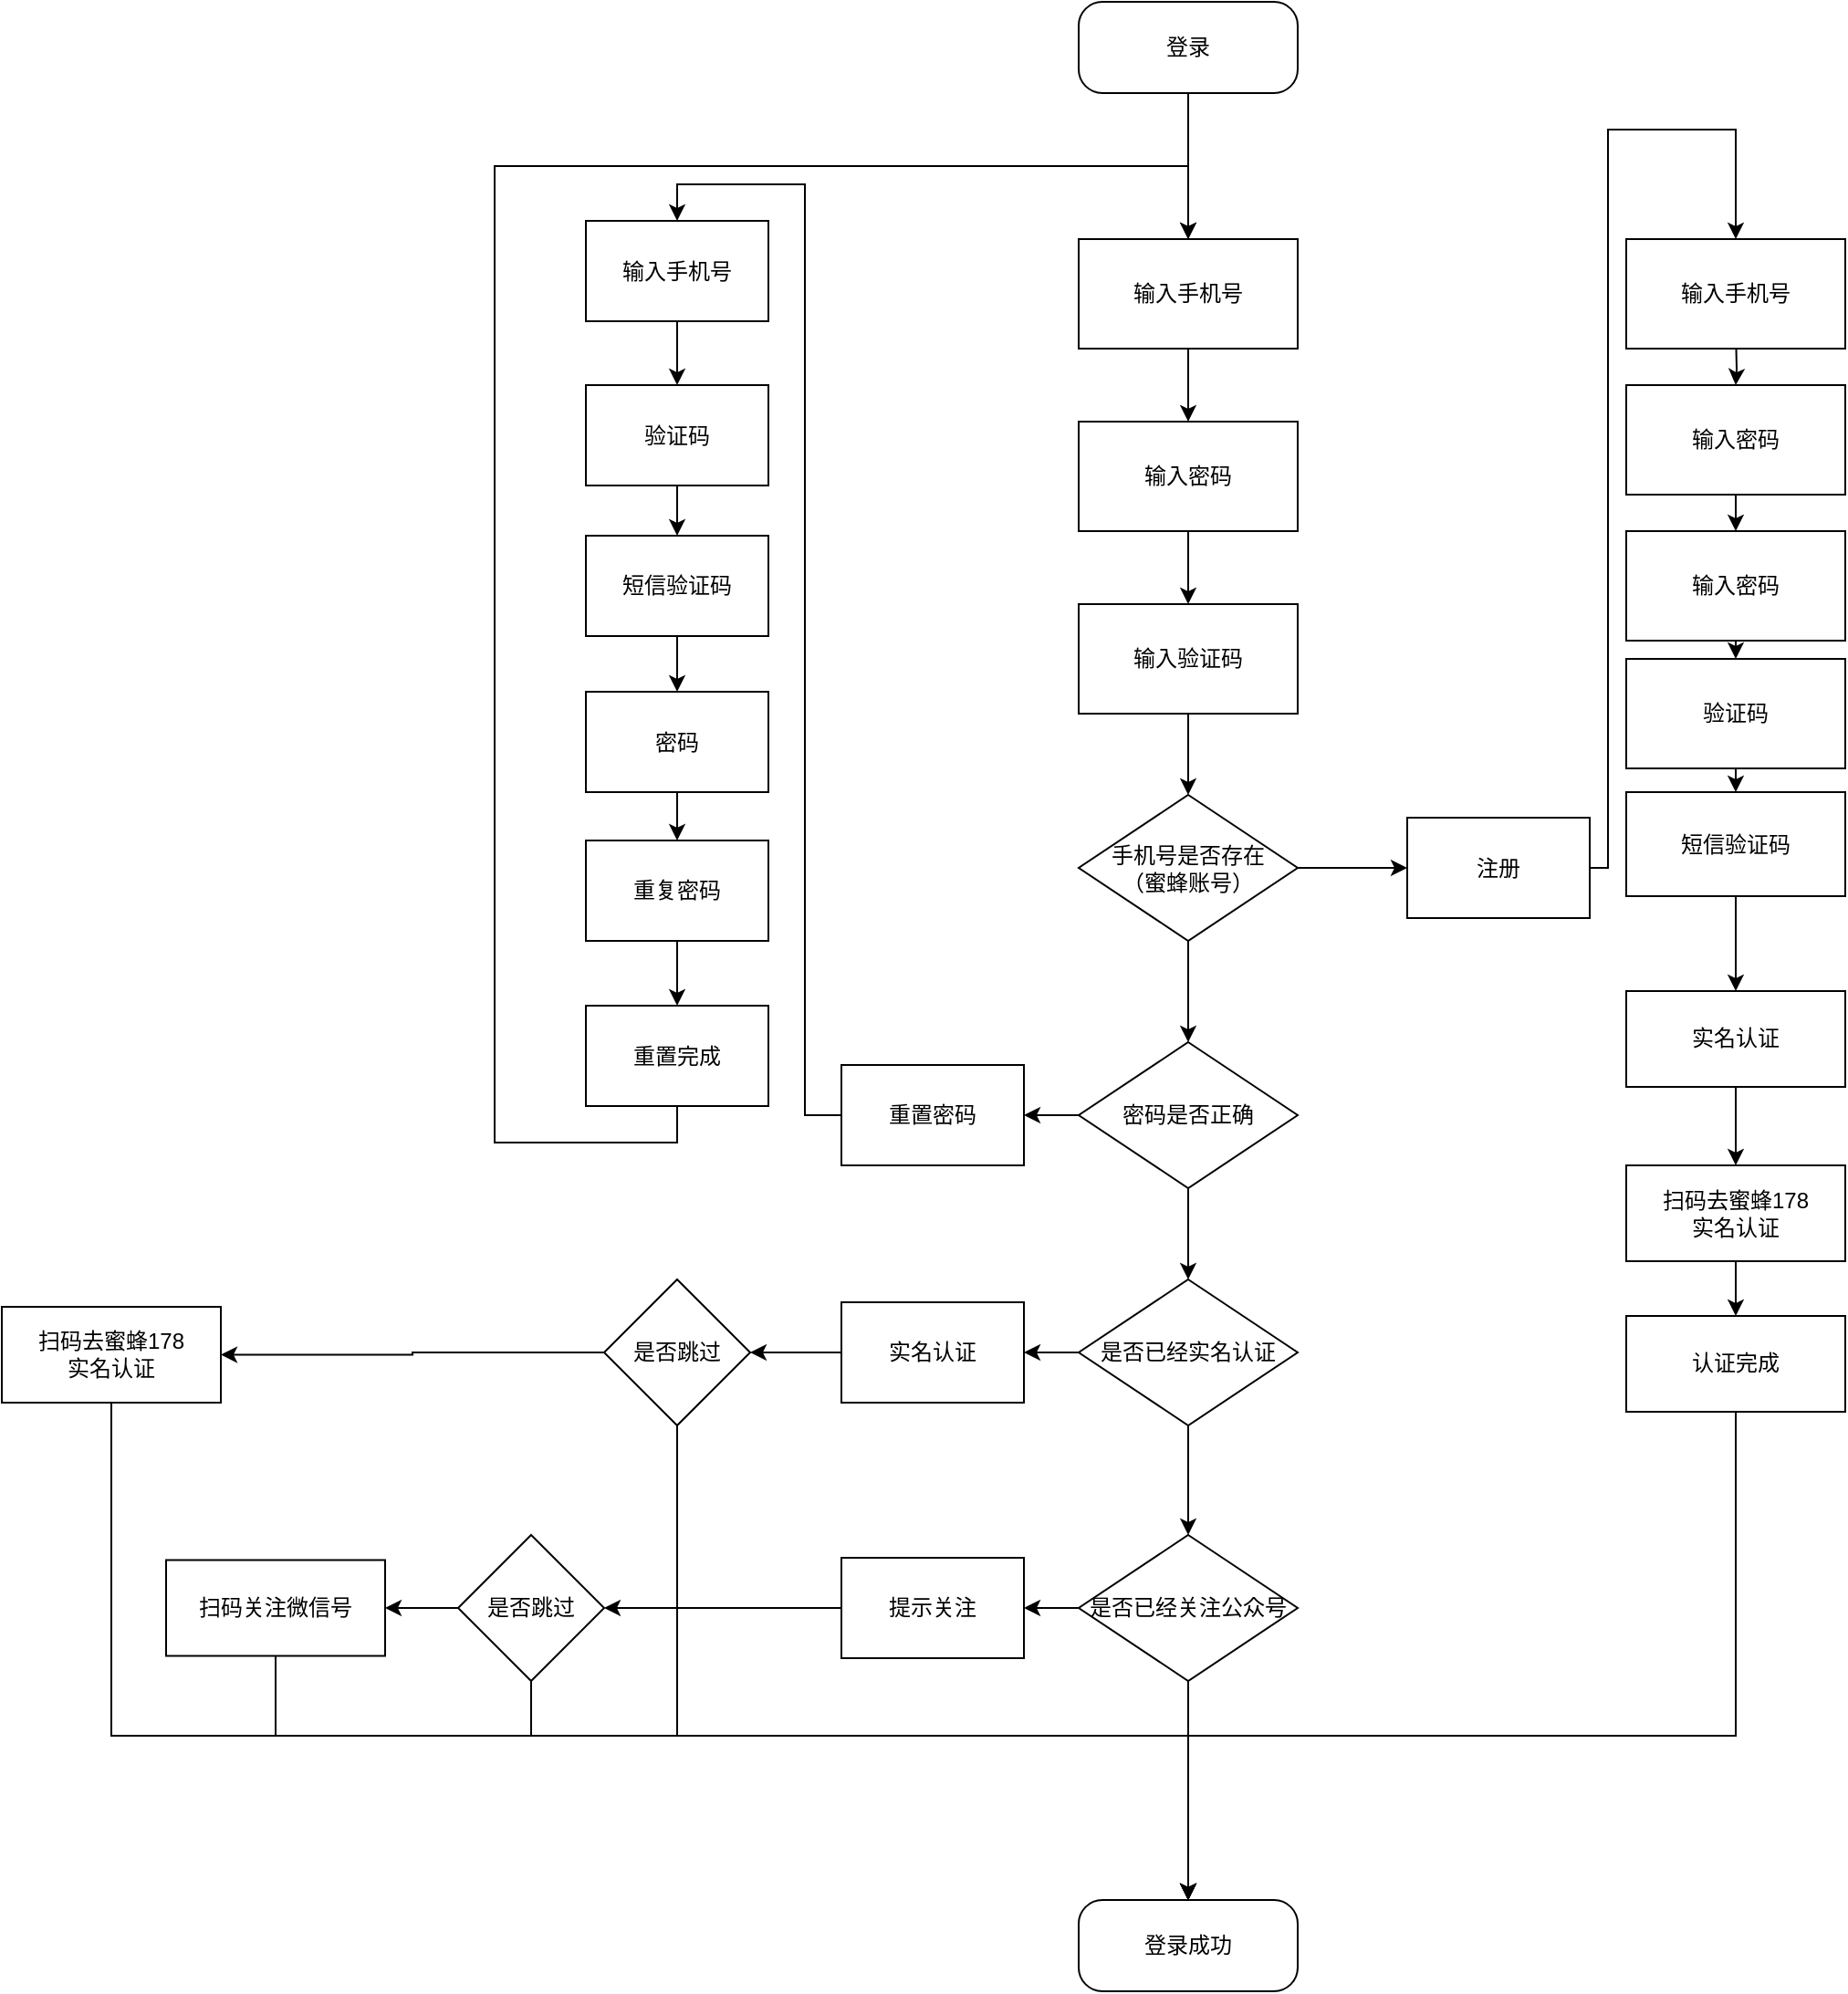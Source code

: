 <mxfile compressed="true" version="15.0.4" type="github" pages="2"><diagram id="Y2pPxsyW1xtjhXAOLAGH" name="登录详情"><mxGraphModel dx="1857" dy="1116" grid="1" gridSize="10" guides="1" tooltips="1" connect="1" arrows="1" fold="1" page="1" pageScale="1" pageWidth="827" pageHeight="1169" math="0" shadow="0"><root><mxCell id="bLd6aJSdFq8Wp1qzi-Bs-0"/><mxCell id="bLd6aJSdFq8Wp1qzi-Bs-1" parent="bLd6aJSdFq8Wp1qzi-Bs-0"/><mxCell id="laZZaqUgycSrWOe8pkqA-0" style="edgeStyle=orthogonalEdgeStyle;rounded=0;orthogonalLoop=1;jettySize=auto;html=1;exitX=0.5;exitY=1;exitDx=0;exitDy=0;entryX=0.5;entryY=0;entryDx=0;entryDy=0;" edge="1" parent="bLd6aJSdFq8Wp1qzi-Bs-1" source="bLd6aJSdFq8Wp1qzi-Bs-2" target="bLd6aJSdFq8Wp1qzi-Bs-3"><mxGeometry relative="1" as="geometry"/></mxCell><mxCell id="bLd6aJSdFq8Wp1qzi-Bs-2" value="登录" style="rounded=1;whiteSpace=wrap;html=1;arcSize=26;" vertex="1" parent="bLd6aJSdFq8Wp1qzi-Bs-1"><mxGeometry x="250" y="110" width="120" height="50" as="geometry"/></mxCell><mxCell id="laZZaqUgycSrWOe8pkqA-14" style="edgeStyle=orthogonalEdgeStyle;rounded=0;orthogonalLoop=1;jettySize=auto;html=1;exitX=0.5;exitY=1;exitDx=0;exitDy=0;entryX=0.5;entryY=0;entryDx=0;entryDy=0;" edge="1" parent="bLd6aJSdFq8Wp1qzi-Bs-1" source="bLd6aJSdFq8Wp1qzi-Bs-3" target="laZZaqUgycSrWOe8pkqA-1"><mxGeometry relative="1" as="geometry"/></mxCell><mxCell id="bLd6aJSdFq8Wp1qzi-Bs-3" value="输入手机号" style="rounded=0;whiteSpace=wrap;html=1;" vertex="1" parent="bLd6aJSdFq8Wp1qzi-Bs-1"><mxGeometry x="250" y="240" width="120" height="60" as="geometry"/></mxCell><mxCell id="laZZaqUgycSrWOe8pkqA-15" style="edgeStyle=orthogonalEdgeStyle;rounded=0;orthogonalLoop=1;jettySize=auto;html=1;exitX=0.5;exitY=1;exitDx=0;exitDy=0;entryX=0.5;entryY=0;entryDx=0;entryDy=0;" edge="1" parent="bLd6aJSdFq8Wp1qzi-Bs-1" source="laZZaqUgycSrWOe8pkqA-1" target="laZZaqUgycSrWOe8pkqA-2"><mxGeometry relative="1" as="geometry"/></mxCell><mxCell id="laZZaqUgycSrWOe8pkqA-1" value="输入密码" style="rounded=0;whiteSpace=wrap;html=1;" vertex="1" parent="bLd6aJSdFq8Wp1qzi-Bs-1"><mxGeometry x="250" y="340" width="120" height="60" as="geometry"/></mxCell><mxCell id="laZZaqUgycSrWOe8pkqA-16" style="edgeStyle=orthogonalEdgeStyle;rounded=0;orthogonalLoop=1;jettySize=auto;html=1;exitX=0.5;exitY=1;exitDx=0;exitDy=0;entryX=0.5;entryY=0;entryDx=0;entryDy=0;" edge="1" parent="bLd6aJSdFq8Wp1qzi-Bs-1" source="laZZaqUgycSrWOe8pkqA-2" target="laZZaqUgycSrWOe8pkqA-4"><mxGeometry relative="1" as="geometry"/></mxCell><mxCell id="laZZaqUgycSrWOe8pkqA-2" value="输入验证码" style="rounded=0;whiteSpace=wrap;html=1;" vertex="1" parent="bLd6aJSdFq8Wp1qzi-Bs-1"><mxGeometry x="250" y="440" width="120" height="60" as="geometry"/></mxCell><mxCell id="laZZaqUgycSrWOe8pkqA-6" style="edgeStyle=orthogonalEdgeStyle;rounded=0;orthogonalLoop=1;jettySize=auto;html=1;exitX=1;exitY=0.5;exitDx=0;exitDy=0;entryX=0;entryY=0.5;entryDx=0;entryDy=0;" edge="1" parent="bLd6aJSdFq8Wp1qzi-Bs-1" source="laZZaqUgycSrWOe8pkqA-4" target="laZZaqUgycSrWOe8pkqA-5"><mxGeometry relative="1" as="geometry"/></mxCell><mxCell id="laZZaqUgycSrWOe8pkqA-17" style="edgeStyle=orthogonalEdgeStyle;rounded=0;orthogonalLoop=1;jettySize=auto;html=1;exitX=0.5;exitY=1;exitDx=0;exitDy=0;entryX=0.5;entryY=0;entryDx=0;entryDy=0;" edge="1" parent="bLd6aJSdFq8Wp1qzi-Bs-1" source="laZZaqUgycSrWOe8pkqA-4" target="laZZaqUgycSrWOe8pkqA-8"><mxGeometry relative="1" as="geometry"/></mxCell><mxCell id="laZZaqUgycSrWOe8pkqA-4" value="手机号是否存在&lt;br&gt;（蜜蜂账号）" style="rhombus;whiteSpace=wrap;html=1;" vertex="1" parent="bLd6aJSdFq8Wp1qzi-Bs-1"><mxGeometry x="250" y="544.5" width="120" height="80" as="geometry"/></mxCell><mxCell id="laZZaqUgycSrWOe8pkqA-27" style="edgeStyle=orthogonalEdgeStyle;rounded=0;orthogonalLoop=1;jettySize=auto;html=1;exitX=1;exitY=0.5;exitDx=0;exitDy=0;entryX=0.5;entryY=0;entryDx=0;entryDy=0;" edge="1" parent="bLd6aJSdFq8Wp1qzi-Bs-1" target="laZZaqUgycSrWOe8pkqA-28"><mxGeometry relative="1" as="geometry"><mxPoint x="560" y="190" as="targetPoint"/><mxPoint x="520" y="584.5" as="sourcePoint"/><Array as="points"><mxPoint x="540" y="585"/><mxPoint x="540" y="180"/><mxPoint x="610" y="180"/></Array></mxGeometry></mxCell><mxCell id="laZZaqUgycSrWOe8pkqA-5" value="注册" style="rounded=0;whiteSpace=wrap;html=1;" vertex="1" parent="bLd6aJSdFq8Wp1qzi-Bs-1"><mxGeometry x="430" y="557" width="100" height="55" as="geometry"/></mxCell><mxCell id="laZZaqUgycSrWOe8pkqA-18" style="edgeStyle=orthogonalEdgeStyle;rounded=0;orthogonalLoop=1;jettySize=auto;html=1;exitX=0.5;exitY=1;exitDx=0;exitDy=0;" edge="1" parent="bLd6aJSdFq8Wp1qzi-Bs-1" source="laZZaqUgycSrWOe8pkqA-8" target="laZZaqUgycSrWOe8pkqA-10"><mxGeometry relative="1" as="geometry"/></mxCell><mxCell id="laZZaqUgycSrWOe8pkqA-19" style="edgeStyle=orthogonalEdgeStyle;rounded=0;orthogonalLoop=1;jettySize=auto;html=1;exitX=0;exitY=0.5;exitDx=0;exitDy=0;entryX=1;entryY=0.5;entryDx=0;entryDy=0;" edge="1" parent="bLd6aJSdFq8Wp1qzi-Bs-1" source="laZZaqUgycSrWOe8pkqA-8" target="laZZaqUgycSrWOe8pkqA-12"><mxGeometry relative="1" as="geometry"><Array as="points"><mxPoint x="220" y="720"/><mxPoint x="220" y="720"/></Array></mxGeometry></mxCell><mxCell id="laZZaqUgycSrWOe8pkqA-8" value="密码是否正确" style="rhombus;whiteSpace=wrap;html=1;" vertex="1" parent="bLd6aJSdFq8Wp1qzi-Bs-1"><mxGeometry x="250" y="680" width="120" height="80" as="geometry"/></mxCell><mxCell id="laZZaqUgycSrWOe8pkqA-20" style="edgeStyle=orthogonalEdgeStyle;rounded=0;orthogonalLoop=1;jettySize=auto;html=1;exitX=0;exitY=0.5;exitDx=0;exitDy=0;entryX=1;entryY=0.5;entryDx=0;entryDy=0;" edge="1" parent="bLd6aJSdFq8Wp1qzi-Bs-1" source="laZZaqUgycSrWOe8pkqA-10" target="laZZaqUgycSrWOe8pkqA-13"><mxGeometry relative="1" as="geometry"/></mxCell><mxCell id="laZZaqUgycSrWOe8pkqA-22" style="edgeStyle=orthogonalEdgeStyle;rounded=0;orthogonalLoop=1;jettySize=auto;html=1;exitX=0.5;exitY=1;exitDx=0;exitDy=0;entryX=0.5;entryY=0;entryDx=0;entryDy=0;" edge="1" parent="bLd6aJSdFq8Wp1qzi-Bs-1" source="laZZaqUgycSrWOe8pkqA-10" target="laZZaqUgycSrWOe8pkqA-21"><mxGeometry relative="1" as="geometry"/></mxCell><mxCell id="laZZaqUgycSrWOe8pkqA-10" value="是否已经实名认证" style="rhombus;whiteSpace=wrap;html=1;" vertex="1" parent="bLd6aJSdFq8Wp1qzi-Bs-1"><mxGeometry x="250" y="810" width="120" height="80" as="geometry"/></mxCell><mxCell id="laZZaqUgycSrWOe8pkqA-48" style="edgeStyle=orthogonalEdgeStyle;rounded=0;orthogonalLoop=1;jettySize=auto;html=1;exitX=0;exitY=0.5;exitDx=0;exitDy=0;entryX=0.5;entryY=0;entryDx=0;entryDy=0;" edge="1" parent="bLd6aJSdFq8Wp1qzi-Bs-1" source="laZZaqUgycSrWOe8pkqA-12" target="laZZaqUgycSrWOe8pkqA-45"><mxGeometry relative="1" as="geometry"/></mxCell><mxCell id="laZZaqUgycSrWOe8pkqA-12" value="重置密码" style="rounded=0;whiteSpace=wrap;html=1;" vertex="1" parent="bLd6aJSdFq8Wp1qzi-Bs-1"><mxGeometry x="120" y="692.5" width="100" height="55" as="geometry"/></mxCell><mxCell id="laZZaqUgycSrWOe8pkqA-62" style="edgeStyle=orthogonalEdgeStyle;rounded=0;orthogonalLoop=1;jettySize=auto;html=1;exitX=0;exitY=0.5;exitDx=0;exitDy=0;entryX=1;entryY=0.5;entryDx=0;entryDy=0;" edge="1" parent="bLd6aJSdFq8Wp1qzi-Bs-1" source="laZZaqUgycSrWOe8pkqA-13" target="laZZaqUgycSrWOe8pkqA-63"><mxGeometry relative="1" as="geometry"><mxPoint x="80" y="850" as="targetPoint"/></mxGeometry></mxCell><mxCell id="laZZaqUgycSrWOe8pkqA-13" value="实名认证" style="rounded=0;whiteSpace=wrap;html=1;" vertex="1" parent="bLd6aJSdFq8Wp1qzi-Bs-1"><mxGeometry x="120" y="822.5" width="100" height="55" as="geometry"/></mxCell><mxCell id="laZZaqUgycSrWOe8pkqA-25" style="edgeStyle=orthogonalEdgeStyle;rounded=0;orthogonalLoop=1;jettySize=auto;html=1;exitX=0.5;exitY=1;exitDx=0;exitDy=0;entryX=0.5;entryY=0;entryDx=0;entryDy=0;" edge="1" parent="bLd6aJSdFq8Wp1qzi-Bs-1" source="laZZaqUgycSrWOe8pkqA-21" target="laZZaqUgycSrWOe8pkqA-26"><mxGeometry relative="1" as="geometry"><mxPoint x="310" y="1090" as="targetPoint"/></mxGeometry></mxCell><mxCell id="laZZaqUgycSrWOe8pkqA-65" style="edgeStyle=orthogonalEdgeStyle;rounded=0;orthogonalLoop=1;jettySize=auto;html=1;exitX=0;exitY=0.5;exitDx=0;exitDy=0;entryX=1;entryY=0.5;entryDx=0;entryDy=0;" edge="1" parent="bLd6aJSdFq8Wp1qzi-Bs-1" source="laZZaqUgycSrWOe8pkqA-21" target="laZZaqUgycSrWOe8pkqA-24"><mxGeometry relative="1" as="geometry"/></mxCell><mxCell id="laZZaqUgycSrWOe8pkqA-21" value="是否已经关注公众号" style="rhombus;whiteSpace=wrap;html=1;" vertex="1" parent="bLd6aJSdFq8Wp1qzi-Bs-1"><mxGeometry x="250" y="950" width="120" height="80" as="geometry"/></mxCell><mxCell id="laZZaqUgycSrWOe8pkqA-66" style="edgeStyle=orthogonalEdgeStyle;rounded=0;orthogonalLoop=1;jettySize=auto;html=1;exitX=0;exitY=0.5;exitDx=0;exitDy=0;entryX=1;entryY=0.5;entryDx=0;entryDy=0;" edge="1" parent="bLd6aJSdFq8Wp1qzi-Bs-1" source="laZZaqUgycSrWOe8pkqA-24" target="laZZaqUgycSrWOe8pkqA-67"><mxGeometry relative="1" as="geometry"><mxPoint x="-20" y="990" as="targetPoint"/></mxGeometry></mxCell><mxCell id="laZZaqUgycSrWOe8pkqA-24" value="提示关注" style="rounded=0;whiteSpace=wrap;html=1;" vertex="1" parent="bLd6aJSdFq8Wp1qzi-Bs-1"><mxGeometry x="120" y="962.5" width="100" height="55" as="geometry"/></mxCell><mxCell id="laZZaqUgycSrWOe8pkqA-26" value="登录成功" style="rounded=1;whiteSpace=wrap;html=1;arcSize=26;" vertex="1" parent="bLd6aJSdFq8Wp1qzi-Bs-1"><mxGeometry x="250" y="1150" width="120" height="50" as="geometry"/></mxCell><mxCell id="laZZaqUgycSrWOe8pkqA-30" style="edgeStyle=orthogonalEdgeStyle;rounded=0;orthogonalLoop=1;jettySize=auto;html=1;exitX=0.5;exitY=1;exitDx=0;exitDy=0;" edge="1" parent="bLd6aJSdFq8Wp1qzi-Bs-1" target="laZZaqUgycSrWOe8pkqA-29"><mxGeometry relative="1" as="geometry"><mxPoint x="610" y="290" as="sourcePoint"/></mxGeometry></mxCell><mxCell id="laZZaqUgycSrWOe8pkqA-28" value="输入手机号" style="rounded=0;whiteSpace=wrap;html=1;" vertex="1" parent="bLd6aJSdFq8Wp1qzi-Bs-1"><mxGeometry x="550" y="240" width="120" height="60" as="geometry"/></mxCell><mxCell id="laZZaqUgycSrWOe8pkqA-31" style="edgeStyle=orthogonalEdgeStyle;rounded=0;orthogonalLoop=1;jettySize=auto;html=1;exitX=0.5;exitY=1;exitDx=0;exitDy=0;entryX=0.5;entryY=0;entryDx=0;entryDy=0;" edge="1" parent="bLd6aJSdFq8Wp1qzi-Bs-1" source="laZZaqUgycSrWOe8pkqA-29" target="laZZaqUgycSrWOe8pkqA-32"><mxGeometry relative="1" as="geometry"><mxPoint x="610" y="410" as="targetPoint"/></mxGeometry></mxCell><mxCell id="laZZaqUgycSrWOe8pkqA-29" value="输入密码" style="rounded=0;whiteSpace=wrap;html=1;" vertex="1" parent="bLd6aJSdFq8Wp1qzi-Bs-1"><mxGeometry x="550" y="320" width="120" height="60" as="geometry"/></mxCell><mxCell id="laZZaqUgycSrWOe8pkqA-35" style="edgeStyle=orthogonalEdgeStyle;rounded=0;orthogonalLoop=1;jettySize=auto;html=1;exitX=0.5;exitY=1;exitDx=0;exitDy=0;entryX=0.5;entryY=0;entryDx=0;entryDy=0;" edge="1" parent="bLd6aJSdFq8Wp1qzi-Bs-1" source="laZZaqUgycSrWOe8pkqA-32" target="laZZaqUgycSrWOe8pkqA-33"><mxGeometry relative="1" as="geometry"/></mxCell><mxCell id="laZZaqUgycSrWOe8pkqA-32" value="输入密码" style="rounded=0;whiteSpace=wrap;html=1;" vertex="1" parent="bLd6aJSdFq8Wp1qzi-Bs-1"><mxGeometry x="550" y="400" width="120" height="60" as="geometry"/></mxCell><mxCell id="laZZaqUgycSrWOe8pkqA-36" style="edgeStyle=orthogonalEdgeStyle;rounded=0;orthogonalLoop=1;jettySize=auto;html=1;exitX=0.5;exitY=1;exitDx=0;exitDy=0;entryX=0.5;entryY=0;entryDx=0;entryDy=0;" edge="1" parent="bLd6aJSdFq8Wp1qzi-Bs-1" source="laZZaqUgycSrWOe8pkqA-33" target="laZZaqUgycSrWOe8pkqA-34"><mxGeometry relative="1" as="geometry"/></mxCell><mxCell id="laZZaqUgycSrWOe8pkqA-33" value="验证码" style="rounded=0;whiteSpace=wrap;html=1;" vertex="1" parent="bLd6aJSdFq8Wp1qzi-Bs-1"><mxGeometry x="550" y="470" width="120" height="60" as="geometry"/></mxCell><mxCell id="laZZaqUgycSrWOe8pkqA-37" style="edgeStyle=orthogonalEdgeStyle;rounded=0;orthogonalLoop=1;jettySize=auto;html=1;exitX=0.5;exitY=1;exitDx=0;exitDy=0;entryX=0.5;entryY=0;entryDx=0;entryDy=0;" edge="1" parent="bLd6aJSdFq8Wp1qzi-Bs-1" source="laZZaqUgycSrWOe8pkqA-34" target="laZZaqUgycSrWOe8pkqA-38"><mxGeometry relative="1" as="geometry"><mxPoint x="610" y="650" as="targetPoint"/></mxGeometry></mxCell><mxCell id="laZZaqUgycSrWOe8pkqA-34" value="短信验证码" style="rounded=0;whiteSpace=wrap;html=1;" vertex="1" parent="bLd6aJSdFq8Wp1qzi-Bs-1"><mxGeometry x="550" y="543" width="120" height="57" as="geometry"/></mxCell><mxCell id="laZZaqUgycSrWOe8pkqA-41" style="edgeStyle=orthogonalEdgeStyle;rounded=0;orthogonalLoop=1;jettySize=auto;html=1;exitX=0.5;exitY=1;exitDx=0;exitDy=0;" edge="1" parent="bLd6aJSdFq8Wp1qzi-Bs-1" source="laZZaqUgycSrWOe8pkqA-38" target="laZZaqUgycSrWOe8pkqA-40"><mxGeometry relative="1" as="geometry"/></mxCell><mxCell id="laZZaqUgycSrWOe8pkqA-38" value="实名认证" style="rounded=0;whiteSpace=wrap;html=1;" vertex="1" parent="bLd6aJSdFq8Wp1qzi-Bs-1"><mxGeometry x="550" y="652" width="120" height="52.5" as="geometry"/></mxCell><mxCell id="laZZaqUgycSrWOe8pkqA-42" style="edgeStyle=orthogonalEdgeStyle;rounded=0;orthogonalLoop=1;jettySize=auto;html=1;exitX=0.5;exitY=1;exitDx=0;exitDy=0;entryX=0.5;entryY=0;entryDx=0;entryDy=0;" edge="1" parent="bLd6aJSdFq8Wp1qzi-Bs-1" source="laZZaqUgycSrWOe8pkqA-40" target="laZZaqUgycSrWOe8pkqA-43"><mxGeometry relative="1" as="geometry"><mxPoint x="610" y="850" as="targetPoint"/></mxGeometry></mxCell><mxCell id="laZZaqUgycSrWOe8pkqA-40" value="扫码去蜜蜂178&lt;br&gt;实名认证" style="rounded=0;whiteSpace=wrap;html=1;" vertex="1" parent="bLd6aJSdFq8Wp1qzi-Bs-1"><mxGeometry x="550" y="747.5" width="120" height="52.5" as="geometry"/></mxCell><mxCell id="laZZaqUgycSrWOe8pkqA-44" style="edgeStyle=orthogonalEdgeStyle;rounded=0;orthogonalLoop=1;jettySize=auto;html=1;exitX=0.5;exitY=1;exitDx=0;exitDy=0;entryX=0.5;entryY=0;entryDx=0;entryDy=0;" edge="1" parent="bLd6aJSdFq8Wp1qzi-Bs-1" source="laZZaqUgycSrWOe8pkqA-43" target="laZZaqUgycSrWOe8pkqA-26"><mxGeometry relative="1" as="geometry"><Array as="points"><mxPoint x="610" y="1060"/><mxPoint x="310" y="1060"/></Array></mxGeometry></mxCell><mxCell id="laZZaqUgycSrWOe8pkqA-43" value="认证完成" style="rounded=0;whiteSpace=wrap;html=1;" vertex="1" parent="bLd6aJSdFq8Wp1qzi-Bs-1"><mxGeometry x="550" y="830" width="120" height="52.5" as="geometry"/></mxCell><mxCell id="laZZaqUgycSrWOe8pkqA-49" style="edgeStyle=orthogonalEdgeStyle;rounded=0;orthogonalLoop=1;jettySize=auto;html=1;exitX=0.5;exitY=1;exitDx=0;exitDy=0;entryX=0.5;entryY=0;entryDx=0;entryDy=0;" edge="1" parent="bLd6aJSdFq8Wp1qzi-Bs-1" source="laZZaqUgycSrWOe8pkqA-45" target="laZZaqUgycSrWOe8pkqA-46"><mxGeometry relative="1" as="geometry"/></mxCell><mxCell id="laZZaqUgycSrWOe8pkqA-45" value="输入手机号" style="rounded=0;whiteSpace=wrap;html=1;" vertex="1" parent="bLd6aJSdFq8Wp1qzi-Bs-1"><mxGeometry x="-20" y="230" width="100" height="55" as="geometry"/></mxCell><mxCell id="laZZaqUgycSrWOe8pkqA-50" style="edgeStyle=orthogonalEdgeStyle;rounded=0;orthogonalLoop=1;jettySize=auto;html=1;exitX=0.5;exitY=1;exitDx=0;exitDy=0;entryX=0.5;entryY=0;entryDx=0;entryDy=0;" edge="1" parent="bLd6aJSdFq8Wp1qzi-Bs-1" source="laZZaqUgycSrWOe8pkqA-46" target="laZZaqUgycSrWOe8pkqA-47"><mxGeometry relative="1" as="geometry"/></mxCell><mxCell id="laZZaqUgycSrWOe8pkqA-46" value="验证码" style="rounded=0;whiteSpace=wrap;html=1;" vertex="1" parent="bLd6aJSdFq8Wp1qzi-Bs-1"><mxGeometry x="-20" y="320" width="100" height="55" as="geometry"/></mxCell><mxCell id="laZZaqUgycSrWOe8pkqA-53" style="edgeStyle=orthogonalEdgeStyle;rounded=0;orthogonalLoop=1;jettySize=auto;html=1;exitX=0.5;exitY=1;exitDx=0;exitDy=0;entryX=0.5;entryY=0;entryDx=0;entryDy=0;" edge="1" parent="bLd6aJSdFq8Wp1qzi-Bs-1" source="laZZaqUgycSrWOe8pkqA-47" target="laZZaqUgycSrWOe8pkqA-52"><mxGeometry relative="1" as="geometry"/></mxCell><mxCell id="laZZaqUgycSrWOe8pkqA-47" value="短信验证码" style="rounded=0;whiteSpace=wrap;html=1;" vertex="1" parent="bLd6aJSdFq8Wp1qzi-Bs-1"><mxGeometry x="-20" y="402.5" width="100" height="55" as="geometry"/></mxCell><mxCell id="laZZaqUgycSrWOe8pkqA-55" style="edgeStyle=orthogonalEdgeStyle;rounded=0;orthogonalLoop=1;jettySize=auto;html=1;exitX=0.5;exitY=1;exitDx=0;exitDy=0;entryX=0.5;entryY=0;entryDx=0;entryDy=0;" edge="1" parent="bLd6aJSdFq8Wp1qzi-Bs-1" source="laZZaqUgycSrWOe8pkqA-52" target="laZZaqUgycSrWOe8pkqA-54"><mxGeometry relative="1" as="geometry"/></mxCell><mxCell id="laZZaqUgycSrWOe8pkqA-52" value="密码" style="rounded=0;whiteSpace=wrap;html=1;" vertex="1" parent="bLd6aJSdFq8Wp1qzi-Bs-1"><mxGeometry x="-20" y="488" width="100" height="55" as="geometry"/></mxCell><mxCell id="laZZaqUgycSrWOe8pkqA-59" style="edgeStyle=orthogonalEdgeStyle;rounded=0;orthogonalLoop=1;jettySize=auto;html=1;exitX=0.5;exitY=1;exitDx=0;exitDy=0;entryX=0.5;entryY=0;entryDx=0;entryDy=0;" edge="1" parent="bLd6aJSdFq8Wp1qzi-Bs-1" source="laZZaqUgycSrWOe8pkqA-54" target="laZZaqUgycSrWOe8pkqA-57"><mxGeometry relative="1" as="geometry"/></mxCell><mxCell id="laZZaqUgycSrWOe8pkqA-54" value="重复密码" style="rounded=0;whiteSpace=wrap;html=1;" vertex="1" parent="bLd6aJSdFq8Wp1qzi-Bs-1"><mxGeometry x="-20" y="569.5" width="100" height="55" as="geometry"/></mxCell><mxCell id="laZZaqUgycSrWOe8pkqA-60" style="edgeStyle=orthogonalEdgeStyle;rounded=0;orthogonalLoop=1;jettySize=auto;html=1;exitX=0.5;exitY=1;exitDx=0;exitDy=0;entryX=0.5;entryY=0;entryDx=0;entryDy=0;" edge="1" parent="bLd6aJSdFq8Wp1qzi-Bs-1" source="laZZaqUgycSrWOe8pkqA-57" target="bLd6aJSdFq8Wp1qzi-Bs-3"><mxGeometry relative="1" as="geometry"><Array as="points"><mxPoint x="30" y="735"/><mxPoint x="-70" y="735"/><mxPoint x="-70" y="200"/><mxPoint x="310" y="200"/></Array></mxGeometry></mxCell><mxCell id="laZZaqUgycSrWOe8pkqA-57" value="重置完成" style="rounded=0;whiteSpace=wrap;html=1;" vertex="1" parent="bLd6aJSdFq8Wp1qzi-Bs-1"><mxGeometry x="-20" y="660" width="100" height="55" as="geometry"/></mxCell><mxCell id="laZZaqUgycSrWOe8pkqA-64" style="edgeStyle=orthogonalEdgeStyle;rounded=0;orthogonalLoop=1;jettySize=auto;html=1;exitX=0.5;exitY=1;exitDx=0;exitDy=0;" edge="1" parent="bLd6aJSdFq8Wp1qzi-Bs-1" source="laZZaqUgycSrWOe8pkqA-63"><mxGeometry relative="1" as="geometry"><mxPoint x="310" y="1150" as="targetPoint"/><Array as="points"><mxPoint x="30" y="1060"/><mxPoint x="310" y="1060"/></Array></mxGeometry></mxCell><mxCell id="laZZaqUgycSrWOe8pkqA-70" style="edgeStyle=orthogonalEdgeStyle;rounded=0;orthogonalLoop=1;jettySize=auto;html=1;exitX=0;exitY=0.5;exitDx=0;exitDy=0;entryX=1;entryY=0.5;entryDx=0;entryDy=0;" edge="1" parent="bLd6aJSdFq8Wp1qzi-Bs-1" source="laZZaqUgycSrWOe8pkqA-63" target="laZZaqUgycSrWOe8pkqA-69"><mxGeometry relative="1" as="geometry"/></mxCell><mxCell id="laZZaqUgycSrWOe8pkqA-63" value="是否跳过" style="rhombus;whiteSpace=wrap;html=1;" vertex="1" parent="bLd6aJSdFq8Wp1qzi-Bs-1"><mxGeometry x="-10" y="810" width="80" height="80" as="geometry"/></mxCell><mxCell id="laZZaqUgycSrWOe8pkqA-68" style="edgeStyle=orthogonalEdgeStyle;rounded=0;orthogonalLoop=1;jettySize=auto;html=1;exitX=0.5;exitY=1;exitDx=0;exitDy=0;" edge="1" parent="bLd6aJSdFq8Wp1qzi-Bs-1" source="laZZaqUgycSrWOe8pkqA-67"><mxGeometry relative="1" as="geometry"><mxPoint x="310" y="1150" as="targetPoint"/><Array as="points"><mxPoint x="-50" y="1060"/><mxPoint x="310" y="1060"/></Array></mxGeometry></mxCell><mxCell id="laZZaqUgycSrWOe8pkqA-74" style="edgeStyle=orthogonalEdgeStyle;rounded=0;orthogonalLoop=1;jettySize=auto;html=1;exitX=0;exitY=0.5;exitDx=0;exitDy=0;entryX=1;entryY=0.5;entryDx=0;entryDy=0;" edge="1" parent="bLd6aJSdFq8Wp1qzi-Bs-1" source="laZZaqUgycSrWOe8pkqA-67" target="laZZaqUgycSrWOe8pkqA-73"><mxGeometry relative="1" as="geometry"/></mxCell><mxCell id="laZZaqUgycSrWOe8pkqA-67" value="是否跳过" style="rhombus;whiteSpace=wrap;html=1;" vertex="1" parent="bLd6aJSdFq8Wp1qzi-Bs-1"><mxGeometry x="-90" y="950" width="80" height="80" as="geometry"/></mxCell><mxCell id="laZZaqUgycSrWOe8pkqA-76" style="edgeStyle=orthogonalEdgeStyle;rounded=0;orthogonalLoop=1;jettySize=auto;html=1;exitX=0.5;exitY=1;exitDx=0;exitDy=0;entryX=0.5;entryY=0;entryDx=0;entryDy=0;" edge="1" parent="bLd6aJSdFq8Wp1qzi-Bs-1" source="laZZaqUgycSrWOe8pkqA-69" target="laZZaqUgycSrWOe8pkqA-26"><mxGeometry relative="1" as="geometry"><Array as="points"><mxPoint x="-280" y="1060"/><mxPoint x="310" y="1060"/></Array></mxGeometry></mxCell><mxCell id="laZZaqUgycSrWOe8pkqA-69" value="扫码去蜜蜂178&lt;br&gt;实名认证" style="rounded=0;whiteSpace=wrap;html=1;" vertex="1" parent="bLd6aJSdFq8Wp1qzi-Bs-1"><mxGeometry x="-340" y="825" width="120" height="52.5" as="geometry"/></mxCell><mxCell id="laZZaqUgycSrWOe8pkqA-75" style="edgeStyle=orthogonalEdgeStyle;rounded=0;orthogonalLoop=1;jettySize=auto;html=1;exitX=0.5;exitY=1;exitDx=0;exitDy=0;" edge="1" parent="bLd6aJSdFq8Wp1qzi-Bs-1" source="laZZaqUgycSrWOe8pkqA-73"><mxGeometry relative="1" as="geometry"><mxPoint x="310" y="1150" as="targetPoint"/><Array as="points"><mxPoint x="-190" y="1060"/><mxPoint x="310" y="1060"/></Array></mxGeometry></mxCell><mxCell id="laZZaqUgycSrWOe8pkqA-73" value="扫码关注微信号" style="rounded=0;whiteSpace=wrap;html=1;" vertex="1" parent="bLd6aJSdFq8Wp1qzi-Bs-1"><mxGeometry x="-250" y="963.75" width="120" height="52.5" as="geometry"/></mxCell></root></mxGraphModel></diagram><diagram id="XXQEvoZhqz6Pel--Pa6_" name="任务模式详情"><mxGraphModel dx="4947" dy="5633" grid="1" gridSize="10" guides="1" tooltips="1" connect="1" arrows="1" fold="1" page="1" pageScale="1" pageWidth="827" pageHeight="1169" math="0" shadow="0"><root><mxCell id="0"/><mxCell id="1" parent="0"/><mxCell id="PduAbV51mEMA9HHGJXJY-1" style="edgeStyle=orthogonalEdgeStyle;rounded=0;orthogonalLoop=1;jettySize=auto;html=1;exitX=0.5;exitY=1;exitDx=0;exitDy=0;entryX=0.5;entryY=0;entryDx=0;entryDy=0;" parent="1" source="FnUp6OZb-WG53c0-1HDG-1" target="PduAbV51mEMA9HHGJXJY-2" edge="1"><mxGeometry relative="1" as="geometry"><mxPoint x="240" y="220" as="targetPoint"/></mxGeometry></mxCell><mxCell id="FnUp6OZb-WG53c0-1HDG-1" value="登录完成" style="rounded=1;whiteSpace=wrap;html=1;arcSize=26;" parent="1" vertex="1"><mxGeometry x="180" y="70" width="120" height="50" as="geometry"/></mxCell><mxCell id="PduAbV51mEMA9HHGJXJY-4" value="" style="edgeStyle=orthogonalEdgeStyle;rounded=0;orthogonalLoop=1;jettySize=auto;html=1;" parent="1" source="PduAbV51mEMA9HHGJXJY-2" target="PduAbV51mEMA9HHGJXJY-3" edge="1"><mxGeometry relative="1" as="geometry"/></mxCell><mxCell id="PduAbV51mEMA9HHGJXJY-2" value="开始创建任务&lt;br&gt;选择分类" style="rounded=0;whiteSpace=wrap;html=1;" parent="1" vertex="1"><mxGeometry x="180" y="170" width="120" height="60" as="geometry"/></mxCell><mxCell id="PduAbV51mEMA9HHGJXJY-6" value="" style="edgeStyle=orthogonalEdgeStyle;rounded=0;orthogonalLoop=1;jettySize=auto;html=1;" parent="1" source="PduAbV51mEMA9HHGJXJY-3" target="PduAbV51mEMA9HHGJXJY-5" edge="1"><mxGeometry relative="1" as="geometry"/></mxCell><mxCell id="PduAbV51mEMA9HHGJXJY-23" value="" style="edgeStyle=orthogonalEdgeStyle;rounded=0;orthogonalLoop=1;jettySize=auto;html=1;" parent="1" source="PduAbV51mEMA9HHGJXJY-3" target="PduAbV51mEMA9HHGJXJY-22" edge="1"><mxGeometry relative="1" as="geometry"/></mxCell><mxCell id="PduAbV51mEMA9HHGJXJY-3" value="代充模式&lt;br&gt;（需要我们根据悬赏模式修改）" style="rhombus;whiteSpace=wrap;html=1;rounded=0;" parent="1" vertex="1"><mxGeometry x="200" y="260" width="80" height="80" as="geometry"/></mxCell><mxCell id="PduAbV51mEMA9HHGJXJY-8" value="" style="edgeStyle=orthogonalEdgeStyle;rounded=0;orthogonalLoop=1;jettySize=auto;html=1;" parent="1" source="PduAbV51mEMA9HHGJXJY-5" target="PduAbV51mEMA9HHGJXJY-7" edge="1"><mxGeometry relative="1" as="geometry"/></mxCell><mxCell id="PduAbV51mEMA9HHGJXJY-5" value="做单人数" style="whiteSpace=wrap;html=1;rounded=0;" parent="1" vertex="1"><mxGeometry x="180" y="430" width="120" height="60" as="geometry"/></mxCell><mxCell id="PduAbV51mEMA9HHGJXJY-17" value="" style="edgeStyle=orthogonalEdgeStyle;rounded=0;orthogonalLoop=1;jettySize=auto;html=1;" parent="1" source="PduAbV51mEMA9HHGJXJY-7" target="PduAbV51mEMA9HHGJXJY-16" edge="1"><mxGeometry relative="1" as="geometry"/></mxCell><mxCell id="PduAbV51mEMA9HHGJXJY-7" value="&lt;span style=&quot;color: rgb(50 , 50 , 50) ; font-size: 13px ; background-color: rgba(255 , 255 , 255 , 0.01)&quot;&gt;设置单人&lt;/span&gt;&lt;div style=&quot;resize: none ; outline: none ; font-size: 13px ; color: rgb(50 , 50 , 50)&quot;&gt;悬赏金额&lt;/div&gt;&lt;div style=&quot;resize: none ; outline: none ; font-size: 13px ; color: rgb(50 , 50 , 50)&quot;&gt;（蜂蜜或其它）&lt;/div&gt;" style="rounded=0;whiteSpace=wrap;html=1;" parent="1" vertex="1"><mxGeometry x="180" y="520" width="120" height="60" as="geometry"/></mxCell><mxCell id="PduAbV51mEMA9HHGJXJY-25" value="" style="edgeStyle=orthogonalEdgeStyle;rounded=0;orthogonalLoop=1;jettySize=auto;html=1;" parent="1" source="PduAbV51mEMA9HHGJXJY-22" target="PduAbV51mEMA9HHGJXJY-24" edge="1"><mxGeometry relative="1" as="geometry"/></mxCell><mxCell id="PduAbV51mEMA9HHGJXJY-33" value="" style="edgeStyle=orthogonalEdgeStyle;rounded=0;orthogonalLoop=1;jettySize=auto;html=1;" parent="1" source="PduAbV51mEMA9HHGJXJY-22" target="PduAbV51mEMA9HHGJXJY-32" edge="1"><mxGeometry relative="1" as="geometry"/></mxCell><mxCell id="PduAbV51mEMA9HHGJXJY-22" value="&lt;span style=&quot;color: rgb(50 , 50 , 50) ; font-size: 13px ; background-color: rgba(255 , 255 , 255 , 0.01)&quot;&gt;悬赏模式&amp;nbsp;&lt;/span&gt;" style="rhombus;whiteSpace=wrap;html=1;rounded=0;" parent="1" vertex="1"><mxGeometry x="40" y="260" width="80" height="80" as="geometry"/></mxCell><mxCell id="PduAbV51mEMA9HHGJXJY-27" value="" style="edgeStyle=orthogonalEdgeStyle;rounded=0;orthogonalLoop=1;jettySize=auto;html=1;" parent="1" source="PduAbV51mEMA9HHGJXJY-24" target="PduAbV51mEMA9HHGJXJY-26" edge="1"><mxGeometry relative="1" as="geometry"/></mxCell><mxCell id="PduAbV51mEMA9HHGJXJY-31" value="" style="edgeStyle=orthogonalEdgeStyle;rounded=0;orthogonalLoop=1;jettySize=auto;html=1;" parent="1" source="PduAbV51mEMA9HHGJXJY-24" target="PduAbV51mEMA9HHGJXJY-30" edge="1"><mxGeometry relative="1" as="geometry"/></mxCell><mxCell id="PduAbV51mEMA9HHGJXJY-24" value="&lt;span style=&quot;color: rgb(50 , 50 , 50) ; font-size: 13px ; background-color: rgba(255 , 255 , 255 , 0.01)&quot;&gt;投标模式&lt;/span&gt;" style="rhombus;whiteSpace=wrap;html=1;rounded=0;" parent="1" vertex="1"><mxGeometry x="-120" y="260" width="80" height="80" as="geometry"/></mxCell><mxCell id="gDVjR93ZLx5YP27A38-V-8" value="" style="edgeStyle=orthogonalEdgeStyle;rounded=0;orthogonalLoop=1;jettySize=auto;html=1;entryX=0.5;entryY=0;entryDx=0;entryDy=0;" edge="1" parent="1" source="PduAbV51mEMA9HHGJXJY-30" target="gDVjR93ZLx5YP27A38-V-2"><mxGeometry relative="1" as="geometry"/></mxCell><mxCell id="PduAbV51mEMA9HHGJXJY-30" value="选择做单人" style="whiteSpace=wrap;html=1;rounded=0;" parent="1" vertex="1"><mxGeometry x="-140" y="430" width="120" height="60" as="geometry"/></mxCell><mxCell id="PduAbV51mEMA9HHGJXJY-35" value="" style="edgeStyle=orthogonalEdgeStyle;rounded=0;orthogonalLoop=1;jettySize=auto;html=1;" parent="1" source="PduAbV51mEMA9HHGJXJY-32" target="PduAbV51mEMA9HHGJXJY-34" edge="1"><mxGeometry relative="1" as="geometry"/></mxCell><mxCell id="PduAbV51mEMA9HHGJXJY-32" value="&lt;span style=&quot;color: rgb(50 , 50 , 50) ; font-size: 13px ; background-color: rgba(255 , 255 , 255 , 0.01)&quot;&gt;选择做单人数&lt;/span&gt;" style="whiteSpace=wrap;html=1;rounded=0;" parent="1" vertex="1"><mxGeometry x="20" y="430" width="120" height="60" as="geometry"/></mxCell><mxCell id="PduAbV51mEMA9HHGJXJY-69" value="" style="edgeStyle=orthogonalEdgeStyle;rounded=0;orthogonalLoop=1;jettySize=auto;html=1;entryX=0.5;entryY=0;entryDx=0;entryDy=0;" parent="1" source="PduAbV51mEMA9HHGJXJY-66" target="PduAbV51mEMA9HHGJXJY-68" edge="1"><mxGeometry relative="1" as="geometry"><Array as="points"><mxPoint x="1085" y="970"/><mxPoint x="80" y="970"/></Array></mxGeometry></mxCell><mxCell id="PduAbV51mEMA9HHGJXJY-72" value="任务发布方" style="swimlane;" parent="1" vertex="1"><mxGeometry x="-369" y="-30" width="810" height="3540" as="geometry"/></mxCell><mxCell id="PduAbV51mEMA9HHGJXJY-26" value="&lt;span style=&quot;color: rgb(50 , 50 , 50) ; font-size: 13px ; background-color: rgba(255 , 255 , 255 , 0.01)&quot;&gt;指定模式&lt;/span&gt;" style="rhombus;whiteSpace=wrap;html=1;rounded=0;" parent="PduAbV51mEMA9HHGJXJY-72" vertex="1"><mxGeometry x="90" y="290" width="80" height="80" as="geometry"/></mxCell><mxCell id="PduAbV51mEMA9HHGJXJY-149" style="edgeStyle=orthogonalEdgeStyle;rounded=0;orthogonalLoop=1;jettySize=auto;html=1;exitX=0.5;exitY=1;exitDx=0;exitDy=0;entryX=0;entryY=0.5;entryDx=0;entryDy=0;" parent="PduAbV51mEMA9HHGJXJY-72" source="PduAbV51mEMA9HHGJXJY-28" target="PduAbV51mEMA9HHGJXJY-42" edge="1"><mxGeometry relative="1" as="geometry"/></mxCell><mxCell id="PduAbV51mEMA9HHGJXJY-28" value="&lt;span style=&quot;color: rgb(50 , 50 , 50) ; font-size: 13px ; background-color: rgba(255 , 255 , 255 , 0.01)&quot;&gt;选择要指定的人&lt;/span&gt;" style="whiteSpace=wrap;html=1;rounded=0;" parent="PduAbV51mEMA9HHGJXJY-72" vertex="1"><mxGeometry x="70" y="460" width="120" height="60" as="geometry"/></mxCell><mxCell id="PduAbV51mEMA9HHGJXJY-29" value="" style="edgeStyle=orthogonalEdgeStyle;rounded=0;orthogonalLoop=1;jettySize=auto;html=1;" parent="PduAbV51mEMA9HHGJXJY-72" source="PduAbV51mEMA9HHGJXJY-26" target="PduAbV51mEMA9HHGJXJY-28" edge="1"><mxGeometry relative="1" as="geometry"/></mxCell><mxCell id="PduAbV51mEMA9HHGJXJY-37" value="" style="edgeStyle=orthogonalEdgeStyle;rounded=0;orthogonalLoop=1;jettySize=auto;html=1;" parent="PduAbV51mEMA9HHGJXJY-72" source="PduAbV51mEMA9HHGJXJY-34" target="PduAbV51mEMA9HHGJXJY-36" edge="1"><mxGeometry relative="1" as="geometry"/></mxCell><mxCell id="PduAbV51mEMA9HHGJXJY-34" value="&lt;span style=&quot;color: rgb(50 , 50 , 50) ; font-size: 13px ; background-color: rgba(255 , 255 , 255 , 0.01)&quot;&gt;设置单人&lt;/span&gt;&lt;div style=&quot;resize: none ; outline: none ; font-size: 13px ; color: rgb(50 , 50 , 50)&quot;&gt;悬赏金额&lt;/div&gt;&lt;div style=&quot;resize: none ; outline: none ; font-size: 13px ; color: rgb(50 , 50 , 50)&quot;&gt;（蜂蜜或其它）&lt;/div&gt;" style="whiteSpace=wrap;html=1;rounded=0;" parent="PduAbV51mEMA9HHGJXJY-72" vertex="1"><mxGeometry x="390" y="540" width="120" height="60" as="geometry"/></mxCell><mxCell id="PduAbV51mEMA9HHGJXJY-39" value="" style="edgeStyle=orthogonalEdgeStyle;rounded=0;orthogonalLoop=1;jettySize=auto;html=1;" parent="PduAbV51mEMA9HHGJXJY-72" source="PduAbV51mEMA9HHGJXJY-36" target="PduAbV51mEMA9HHGJXJY-38" edge="1"><mxGeometry relative="1" as="geometry"/></mxCell><mxCell id="PduAbV51mEMA9HHGJXJY-36" value="&lt;span style=&quot;color: rgb(50 , 50 , 50) ; font-size: 13px ; background-color: rgba(255 , 255 , 255 , 0.01)&quot;&gt;单人做单次数限制&lt;/span&gt;" style="whiteSpace=wrap;html=1;rounded=0;" parent="PduAbV51mEMA9HHGJXJY-72" vertex="1"><mxGeometry x="390" y="620" width="120" height="60" as="geometry"/></mxCell><mxCell id="PduAbV51mEMA9HHGJXJY-41" value="" style="edgeStyle=orthogonalEdgeStyle;rounded=0;orthogonalLoop=1;jettySize=auto;html=1;" parent="PduAbV51mEMA9HHGJXJY-72" source="PduAbV51mEMA9HHGJXJY-38" target="PduAbV51mEMA9HHGJXJY-40" edge="1"><mxGeometry relative="1" as="geometry"/></mxCell><mxCell id="PduAbV51mEMA9HHGJXJY-38" value="&lt;span style=&quot;color: rgb(50 , 50 , 50) ; font-size: 13px ; background-color: rgba(255 , 255 , 255 , 0.01)&quot;&gt;任务描述信息&lt;/span&gt;" style="whiteSpace=wrap;html=1;rounded=0;" parent="PduAbV51mEMA9HHGJXJY-72" vertex="1"><mxGeometry x="390" y="700" width="120" height="60" as="geometry"/></mxCell><mxCell id="PduAbV51mEMA9HHGJXJY-43" value="" style="edgeStyle=orthogonalEdgeStyle;rounded=0;orthogonalLoop=1;jettySize=auto;html=1;" parent="PduAbV51mEMA9HHGJXJY-72" source="PduAbV51mEMA9HHGJXJY-40" target="PduAbV51mEMA9HHGJXJY-42" edge="1"><mxGeometry relative="1" as="geometry"/></mxCell><mxCell id="PduAbV51mEMA9HHGJXJY-40" value="&lt;span style=&quot;color: rgb(50 , 50 , 50) ; font-size: 13px ; background-color: rgba(255 , 255 , 255 , 0.01)&quot;&gt;托管佣金&lt;/span&gt;" style="whiteSpace=wrap;html=1;rounded=0;" parent="PduAbV51mEMA9HHGJXJY-72" vertex="1"><mxGeometry x="390" y="780" width="120" height="60" as="geometry"/></mxCell><mxCell id="PduAbV51mEMA9HHGJXJY-42" value="&lt;span style=&quot;color: rgb(50 , 50 , 50) ; font-size: 13px ; background-color: rgba(255 , 255 , 255 , 0.01)&quot;&gt;发布任务&lt;/span&gt;" style="whiteSpace=wrap;html=1;rounded=0;" parent="PduAbV51mEMA9HHGJXJY-72" vertex="1"><mxGeometry x="390" y="860" width="120" height="60" as="geometry"/></mxCell><mxCell id="PduAbV51mEMA9HHGJXJY-71" value="" style="edgeStyle=orthogonalEdgeStyle;rounded=0;orthogonalLoop=1;jettySize=auto;html=1;" parent="PduAbV51mEMA9HHGJXJY-72" source="PduAbV51mEMA9HHGJXJY-68" target="PduAbV51mEMA9HHGJXJY-70" edge="1"><mxGeometry relative="1" as="geometry"/></mxCell><mxCell id="PduAbV51mEMA9HHGJXJY-68" value="审核信息" style="whiteSpace=wrap;html=1;rounded=0;" parent="PduAbV51mEMA9HHGJXJY-72" vertex="1"><mxGeometry x="390" y="1060" width="120" height="60" as="geometry"/></mxCell><mxCell id="PduAbV51mEMA9HHGJXJY-128" value="" style="edgeStyle=orthogonalEdgeStyle;rounded=0;orthogonalLoop=1;jettySize=auto;html=1;" parent="PduAbV51mEMA9HHGJXJY-72" source="PduAbV51mEMA9HHGJXJY-70" target="PduAbV51mEMA9HHGJXJY-127" edge="1"><mxGeometry relative="1" as="geometry"/></mxCell><mxCell id="PduAbV51mEMA9HHGJXJY-70" value="是否通过i审核" style="rhombus;whiteSpace=wrap;html=1;rounded=0;" parent="PduAbV51mEMA9HHGJXJY-72" vertex="1"><mxGeometry x="390" y="1170" width="120" height="80" as="geometry"/></mxCell><mxCell id="PduAbV51mEMA9HHGJXJY-127" value="成功一单" style="whiteSpace=wrap;html=1;rounded=0;" parent="PduAbV51mEMA9HHGJXJY-72" vertex="1"><mxGeometry x="390" y="1270" width="120" height="60" as="geometry"/></mxCell><mxCell id="PduAbV51mEMA9HHGJXJY-137" style="edgeStyle=orthogonalEdgeStyle;rounded=0;orthogonalLoop=1;jettySize=auto;html=1;entryX=0.5;entryY=0;entryDx=0;entryDy=0;exitX=0.5;exitY=1;exitDx=0;exitDy=0;" parent="PduAbV51mEMA9HHGJXJY-72" source="PduAbV51mEMA9HHGJXJY-131" target="PduAbV51mEMA9HHGJXJY-138" edge="1"><mxGeometry relative="1" as="geometry"><mxPoint x="460" y="1670" as="targetPoint"/><mxPoint x="450" y="1590" as="sourcePoint"/></mxGeometry></mxCell><mxCell id="PduAbV51mEMA9HHGJXJY-131" value="是否有单人做单限制" style="rhombus;whiteSpace=wrap;html=1;" parent="PduAbV51mEMA9HHGJXJY-72" vertex="1"><mxGeometry x="370" y="1484" width="160" height="90" as="geometry"/></mxCell><mxCell id="PduAbV51mEMA9HHGJXJY-141" value="" style="edgeStyle=orthogonalEdgeStyle;rounded=0;orthogonalLoop=1;jettySize=auto;html=1;entryX=0.5;entryY=0;entryDx=0;entryDy=0;" parent="PduAbV51mEMA9HHGJXJY-72" source="PduAbV51mEMA9HHGJXJY-138" target="PduAbV51mEMA9HHGJXJY-142" edge="1"><mxGeometry relative="1" as="geometry"><mxPoint x="450" y="1766" as="targetPoint"/></mxGeometry></mxCell><mxCell id="PduAbV51mEMA9HHGJXJY-138" value="审核其它用户做单" style="rounded=0;whiteSpace=wrap;html=1;" parent="PduAbV51mEMA9HHGJXJY-72" vertex="1"><mxGeometry x="390" y="1626" width="120" height="60" as="geometry"/></mxCell><mxCell id="PduAbV51mEMA9HHGJXJY-142" value="完成任务" style="rounded=1;whiteSpace=wrap;html=1;" parent="PduAbV51mEMA9HHGJXJY-72" vertex="1"><mxGeometry x="390" y="1724" width="120" height="60" as="geometry"/></mxCell><mxCell id="PduAbV51mEMA9HHGJXJY-143" value="做单结算" style="rounded=0;whiteSpace=wrap;html=1;" parent="PduAbV51mEMA9HHGJXJY-72" vertex="1"><mxGeometry x="390" y="1390" width="120" height="60" as="geometry"/></mxCell><mxCell id="PduAbV51mEMA9HHGJXJY-132" value="" style="edgeStyle=orthogonalEdgeStyle;rounded=0;orthogonalLoop=1;jettySize=auto;html=1;entryX=0.5;entryY=0;entryDx=0;entryDy=0;" parent="PduAbV51mEMA9HHGJXJY-72" source="PduAbV51mEMA9HHGJXJY-127" target="PduAbV51mEMA9HHGJXJY-143" edge="1"><mxGeometry relative="1" as="geometry"><mxPoint x="1450" y="1390" as="targetPoint"/><Array as="points"/></mxGeometry></mxCell><mxCell id="PduAbV51mEMA9HHGJXJY-144" style="edgeStyle=orthogonalEdgeStyle;rounded=0;orthogonalLoop=1;jettySize=auto;html=1;exitX=0.5;exitY=1;exitDx=0;exitDy=0;" parent="PduAbV51mEMA9HHGJXJY-72" source="PduAbV51mEMA9HHGJXJY-143" target="PduAbV51mEMA9HHGJXJY-131" edge="1"><mxGeometry relative="1" as="geometry"/></mxCell><mxCell id="PduAbV51mEMA9HHGJXJY-148" style="edgeStyle=orthogonalEdgeStyle;rounded=0;orthogonalLoop=1;jettySize=auto;html=1;exitX=0.5;exitY=1;exitDx=0;exitDy=0;entryX=1;entryY=0.5;entryDx=0;entryDy=0;" parent="PduAbV51mEMA9HHGJXJY-72" source="PduAbV51mEMA9HHGJXJY-20" target="PduAbV51mEMA9HHGJXJY-42" edge="1"><mxGeometry relative="1" as="geometry"/></mxCell><mxCell id="PduAbV51mEMA9HHGJXJY-16" value="&lt;span style=&quot;color: rgb(50 , 50 , 50) ; font-size: 13px ; background-color: rgba(255 , 255 , 255 , 0.01)&quot;&gt;单人做单次数限制&lt;/span&gt;" style="rounded=0;whiteSpace=wrap;html=1;" parent="PduAbV51mEMA9HHGJXJY-72" vertex="1"><mxGeometry x="550" y="620" width="120" height="60" as="geometry"/></mxCell><mxCell id="PduAbV51mEMA9HHGJXJY-21" value="" style="edgeStyle=orthogonalEdgeStyle;rounded=0;orthogonalLoop=1;jettySize=auto;html=1;" parent="PduAbV51mEMA9HHGJXJY-72" source="PduAbV51mEMA9HHGJXJY-18" target="PduAbV51mEMA9HHGJXJY-20" edge="1"><mxGeometry relative="1" as="geometry"/></mxCell><mxCell id="PduAbV51mEMA9HHGJXJY-18" value="&lt;span style=&quot;color: rgb(50 , 50 , 50) ; font-size: 13px ; background-color: rgba(255 , 255 , 255 , 0.01)&quot;&gt;增加：只有被采纳后才能再次投放&lt;/span&gt;" style="rounded=0;whiteSpace=wrap;html=1;" parent="PduAbV51mEMA9HHGJXJY-72" vertex="1"><mxGeometry x="550" y="700" width="120" height="60" as="geometry"/></mxCell><mxCell id="PduAbV51mEMA9HHGJXJY-19" value="" style="edgeStyle=orthogonalEdgeStyle;rounded=0;orthogonalLoop=1;jettySize=auto;html=1;" parent="PduAbV51mEMA9HHGJXJY-72" source="PduAbV51mEMA9HHGJXJY-16" target="PduAbV51mEMA9HHGJXJY-18" edge="1"><mxGeometry relative="1" as="geometry"/></mxCell><mxCell id="PduAbV51mEMA9HHGJXJY-20" value="&lt;span style=&quot;color: rgb(50 , 50 , 50) ; font-size: 13px ; background-color: rgba(255 , 255 , 255 , 0.01)&quot;&gt;任务描述信息&lt;/span&gt;" style="whiteSpace=wrap;html=1;rounded=0;" parent="PduAbV51mEMA9HHGJXJY-72" vertex="1"><mxGeometry x="550" y="780" width="120" height="60" as="geometry"/></mxCell><mxCell id="gDVjR93ZLx5YP27A38-V-2" value="&lt;span style=&quot;color: rgb(50 , 50 , 50) ; font-size: 13px ; background-color: rgba(255 , 255 , 255 , 0.01)&quot;&gt;设置单人&lt;/span&gt;&lt;div style=&quot;resize: none ; outline: none ; font-size: 13px ; color: rgb(50 , 50 , 50)&quot;&gt;悬赏金额&lt;/div&gt;&lt;div style=&quot;resize: none ; outline: none ; font-size: 13px ; color: rgb(50 , 50 , 50)&quot;&gt;（蜂蜜或其它）&lt;/div&gt;" style="whiteSpace=wrap;html=1;rounded=0;" vertex="1" parent="PduAbV51mEMA9HHGJXJY-72"><mxGeometry x="230" y="540" width="120" height="60" as="geometry"/></mxCell><mxCell id="gDVjR93ZLx5YP27A38-V-4" value="&lt;span style=&quot;color: rgb(50 , 50 , 50) ; font-size: 13px ; background-color: rgba(255 , 255 , 255 , 0.01)&quot;&gt;单人做单次数限制&lt;/span&gt;" style="whiteSpace=wrap;html=1;rounded=0;" vertex="1" parent="PduAbV51mEMA9HHGJXJY-72"><mxGeometry x="230" y="620" width="120" height="60" as="geometry"/></mxCell><mxCell id="gDVjR93ZLx5YP27A38-V-1" value="" style="edgeStyle=orthogonalEdgeStyle;rounded=0;orthogonalLoop=1;jettySize=auto;html=1;" edge="1" parent="PduAbV51mEMA9HHGJXJY-72" source="gDVjR93ZLx5YP27A38-V-2" target="gDVjR93ZLx5YP27A38-V-4"><mxGeometry relative="1" as="geometry"/></mxCell><mxCell id="gDVjR93ZLx5YP27A38-V-6" value="&lt;span style=&quot;color: rgb(50 , 50 , 50) ; font-size: 13px ; background-color: rgba(255 , 255 , 255 , 0.01)&quot;&gt;任务描述信息&lt;/span&gt;" style="whiteSpace=wrap;html=1;rounded=0;" vertex="1" parent="PduAbV51mEMA9HHGJXJY-72"><mxGeometry x="230" y="700" width="120" height="60" as="geometry"/></mxCell><mxCell id="gDVjR93ZLx5YP27A38-V-3" value="" style="edgeStyle=orthogonalEdgeStyle;rounded=0;orthogonalLoop=1;jettySize=auto;html=1;" edge="1" parent="PduAbV51mEMA9HHGJXJY-72" source="gDVjR93ZLx5YP27A38-V-4" target="gDVjR93ZLx5YP27A38-V-6"><mxGeometry relative="1" as="geometry"/></mxCell><mxCell id="gDVjR93ZLx5YP27A38-V-10" value="" style="edgeStyle=orthogonalEdgeStyle;rounded=0;orthogonalLoop=1;jettySize=auto;html=1;" edge="1" parent="PduAbV51mEMA9HHGJXJY-72" source="gDVjR93ZLx5YP27A38-V-7" target="gDVjR93ZLx5YP27A38-V-9"><mxGeometry relative="1" as="geometry"/></mxCell><mxCell id="gDVjR93ZLx5YP27A38-V-7" value="&lt;span style=&quot;color: rgb(50 , 50 , 50) ; font-size: 13px ; background-color: rgba(255 , 255 , 255 , 0.01)&quot;&gt;托管佣金&lt;/span&gt;" style="whiteSpace=wrap;html=1;rounded=0;" vertex="1" parent="PduAbV51mEMA9HHGJXJY-72"><mxGeometry x="230" y="780" width="120" height="60" as="geometry"/></mxCell><mxCell id="gDVjR93ZLx5YP27A38-V-5" value="" style="edgeStyle=orthogonalEdgeStyle;rounded=0;orthogonalLoop=1;jettySize=auto;html=1;" edge="1" parent="PduAbV51mEMA9HHGJXJY-72" source="gDVjR93ZLx5YP27A38-V-6" target="gDVjR93ZLx5YP27A38-V-7"><mxGeometry relative="1" as="geometry"/></mxCell><mxCell id="gDVjR93ZLx5YP27A38-V-9" value="发布任务" style="whiteSpace=wrap;html=1;rounded=0;" vertex="1" parent="PduAbV51mEMA9HHGJXJY-72"><mxGeometry x="230" y="950" width="120" height="60" as="geometry"/></mxCell><mxCell id="gDVjR93ZLx5YP27A38-V-24" value="" style="edgeStyle=orthogonalEdgeStyle;rounded=0;orthogonalLoop=1;jettySize=auto;html=1;" edge="1" parent="PduAbV51mEMA9HHGJXJY-72" source="gDVjR93ZLx5YP27A38-V-16" target="gDVjR93ZLx5YP27A38-V-23"><mxGeometry relative="1" as="geometry"/></mxCell><mxCell id="gDVjR93ZLx5YP27A38-V-16" value="审核申请" style="whiteSpace=wrap;html=1;rounded=0;" vertex="1" parent="PduAbV51mEMA9HHGJXJY-72"><mxGeometry x="230" y="1060" width="120" height="60" as="geometry"/></mxCell><mxCell id="gDVjR93ZLx5YP27A38-V-23" value="审核通过" style="rhombus;whiteSpace=wrap;html=1;rounded=0;" vertex="1" parent="PduAbV51mEMA9HHGJXJY-72"><mxGeometry x="250" y="1190" width="80" height="80" as="geometry"/></mxCell><mxCell id="gDVjR93ZLx5YP27A38-V-30" value="" style="edgeStyle=orthogonalEdgeStyle;rounded=0;orthogonalLoop=1;jettySize=auto;html=1;" edge="1" parent="PduAbV51mEMA9HHGJXJY-72" source="gDVjR93ZLx5YP27A38-V-28" target="gDVjR93ZLx5YP27A38-V-29"><mxGeometry relative="1" as="geometry"/></mxCell><mxCell id="gDVjR93ZLx5YP27A38-V-28" value="审核通过" style="rounded=0;whiteSpace=wrap;html=1;" vertex="1" parent="PduAbV51mEMA9HHGJXJY-72"><mxGeometry x="230" y="1300" width="120" height="60" as="geometry"/></mxCell><mxCell id="gDVjR93ZLx5YP27A38-V-29" value="完成任务" style="rounded=0;whiteSpace=wrap;html=1;" vertex="1" parent="PduAbV51mEMA9HHGJXJY-72"><mxGeometry x="230" y="1724" width="120" height="60" as="geometry"/></mxCell><mxCell id="PduAbV51mEMA9HHGJXJY-73" value="任务接受方" style="swimlane;" parent="1" vertex="1"><mxGeometry x="441" y="-30" width="1150" height="3210" as="geometry"/></mxCell><mxCell id="PduAbV51mEMA9HHGJXJY-45" value="登录完成" style="rounded=1;whiteSpace=wrap;html=1;arcSize=26;" parent="PduAbV51mEMA9HHGJXJY-73" vertex="1"><mxGeometry x="745" y="110" width="120" height="50" as="geometry"/></mxCell><mxCell id="PduAbV51mEMA9HHGJXJY-50" value="开始创建任务&lt;br&gt;选择分类" style="rounded=0;whiteSpace=wrap;html=1;" parent="PduAbV51mEMA9HHGJXJY-73" vertex="1"><mxGeometry x="745" y="210" width="120" height="60" as="geometry"/></mxCell><mxCell id="PduAbV51mEMA9HHGJXJY-49" value="" style="edgeStyle=orthogonalEdgeStyle;rounded=0;orthogonalLoop=1;jettySize=auto;html=1;" parent="PduAbV51mEMA9HHGJXJY-73" source="PduAbV51mEMA9HHGJXJY-45" target="PduAbV51mEMA9HHGJXJY-50" edge="1"><mxGeometry relative="1" as="geometry"><mxPoint x="805" y="235" as="targetPoint"/></mxGeometry></mxCell><mxCell id="PduAbV51mEMA9HHGJXJY-55" value="代充模式" style="rhombus;whiteSpace=wrap;html=1;rounded=0;" parent="PduAbV51mEMA9HHGJXJY-73" vertex="1"><mxGeometry x="765" y="340" width="80" height="80" as="geometry"/></mxCell><mxCell id="PduAbV51mEMA9HHGJXJY-56" value="" style="edgeStyle=orthogonalEdgeStyle;rounded=0;orthogonalLoop=1;jettySize=auto;html=1;" parent="PduAbV51mEMA9HHGJXJY-73" source="PduAbV51mEMA9HHGJXJY-50" target="PduAbV51mEMA9HHGJXJY-55" edge="1"><mxGeometry relative="1" as="geometry"/></mxCell><mxCell id="PduAbV51mEMA9HHGJXJY-57" value="悬赏模式" style="rhombus;whiteSpace=wrap;html=1;rounded=0;" parent="PduAbV51mEMA9HHGJXJY-73" vertex="1"><mxGeometry x="605" y="340" width="80" height="80" as="geometry"/></mxCell><mxCell id="PduAbV51mEMA9HHGJXJY-58" value="" style="edgeStyle=orthogonalEdgeStyle;rounded=0;orthogonalLoop=1;jettySize=auto;html=1;" parent="PduAbV51mEMA9HHGJXJY-73" source="PduAbV51mEMA9HHGJXJY-55" target="PduAbV51mEMA9HHGJXJY-57" edge="1"><mxGeometry relative="1" as="geometry"/></mxCell><mxCell id="gDVjR93ZLx5YP27A38-V-13" style="edgeStyle=orthogonalEdgeStyle;rounded=0;orthogonalLoop=1;jettySize=auto;html=1;exitX=0.5;exitY=1;exitDx=0;exitDy=0;" edge="1" parent="PduAbV51mEMA9HHGJXJY-73" source="PduAbV51mEMA9HHGJXJY-59" target="gDVjR93ZLx5YP27A38-V-12"><mxGeometry relative="1" as="geometry"/></mxCell><mxCell id="PduAbV51mEMA9HHGJXJY-59" value="投标模式" style="rhombus;whiteSpace=wrap;html=1;rounded=0;" parent="PduAbV51mEMA9HHGJXJY-73" vertex="1"><mxGeometry x="140" y="340" width="80" height="80" as="geometry"/></mxCell><mxCell id="PduAbV51mEMA9HHGJXJY-60" value="" style="edgeStyle=orthogonalEdgeStyle;rounded=0;orthogonalLoop=1;jettySize=auto;html=1;" parent="PduAbV51mEMA9HHGJXJY-73" source="PduAbV51mEMA9HHGJXJY-57" edge="1"><mxGeometry relative="1" as="geometry"><mxPoint x="360" y="380" as="targetPoint"/></mxGeometry></mxCell><mxCell id="gDVjR93ZLx5YP27A38-V-15" style="edgeStyle=orthogonalEdgeStyle;rounded=0;orthogonalLoop=1;jettySize=auto;html=1;exitX=0;exitY=0.5;exitDx=0;exitDy=0;entryX=1;entryY=0.5;entryDx=0;entryDy=0;" edge="1" parent="PduAbV51mEMA9HHGJXJY-73" source="PduAbV51mEMA9HHGJXJY-61" target="PduAbV51mEMA9HHGJXJY-59"><mxGeometry relative="1" as="geometry"/></mxCell><mxCell id="PduAbV51mEMA9HHGJXJY-61" value="指定模式" style="rhombus;whiteSpace=wrap;html=1;rounded=0;" parent="PduAbV51mEMA9HHGJXJY-73" vertex="1"><mxGeometry x="285" y="340" width="80" height="80" as="geometry"/></mxCell><mxCell id="PduAbV51mEMA9HHGJXJY-65" value="&lt;span&gt;承接任务&lt;/span&gt;" style="rounded=0;whiteSpace=wrap;html=1;" parent="PduAbV51mEMA9HHGJXJY-73" vertex="1"><mxGeometry x="585" y="490" width="120" height="60" as="geometry"/></mxCell><mxCell id="PduAbV51mEMA9HHGJXJY-64" value="" style="edgeStyle=orthogonalEdgeStyle;rounded=0;orthogonalLoop=1;jettySize=auto;html=1;entryX=0.5;entryY=0;entryDx=0;entryDy=0;" parent="PduAbV51mEMA9HHGJXJY-73" source="PduAbV51mEMA9HHGJXJY-57" target="PduAbV51mEMA9HHGJXJY-65" edge="1"><mxGeometry relative="1" as="geometry"><mxPoint x="645" y="500" as="targetPoint"/></mxGeometry></mxCell><mxCell id="PduAbV51mEMA9HHGJXJY-66" value="提交信息" style="whiteSpace=wrap;html=1;rounded=0;" parent="PduAbV51mEMA9HHGJXJY-73" vertex="1"><mxGeometry x="585" y="630" width="120" height="60" as="geometry"/></mxCell><mxCell id="PduAbV51mEMA9HHGJXJY-67" value="" style="edgeStyle=orthogonalEdgeStyle;rounded=0;orthogonalLoop=1;jettySize=auto;html=1;" parent="PduAbV51mEMA9HHGJXJY-73" source="PduAbV51mEMA9HHGJXJY-65" target="PduAbV51mEMA9HHGJXJY-66" edge="1"><mxGeometry relative="1" as="geometry"/></mxCell><mxCell id="gDVjR93ZLx5YP27A38-V-21" value="" style="edgeStyle=orthogonalEdgeStyle;rounded=0;orthogonalLoop=1;jettySize=auto;html=1;" edge="1" parent="PduAbV51mEMA9HHGJXJY-73" source="gDVjR93ZLx5YP27A38-V-12" target="gDVjR93ZLx5YP27A38-V-20"><mxGeometry relative="1" as="geometry"/></mxCell><mxCell id="gDVjR93ZLx5YP27A38-V-12" value="提交申请" style="rounded=0;whiteSpace=wrap;html=1;" vertex="1" parent="PduAbV51mEMA9HHGJXJY-73"><mxGeometry x="119.997" y="585" width="120" height="60" as="geometry"/></mxCell><mxCell id="gDVjR93ZLx5YP27A38-V-11" style="edgeStyle=orthogonalEdgeStyle;rounded=0;orthogonalLoop=1;jettySize=auto;html=1;exitX=0.5;exitY=1;exitDx=0;exitDy=0;entryX=0.5;entryY=0;entryDx=0;entryDy=0;" edge="1" parent="PduAbV51mEMA9HHGJXJY-73" source="PduAbV51mEMA9HHGJXJY-61" target="PduAbV51mEMA9HHGJXJY-65"><mxGeometry relative="1" as="geometry"><mxPoint x="324.857" y="610" as="targetPoint"/></mxGeometry></mxCell><mxCell id="gDVjR93ZLx5YP27A38-V-20" value="提交申请信息" style="rounded=0;whiteSpace=wrap;html=1;" vertex="1" parent="PduAbV51mEMA9HHGJXJY-73"><mxGeometry x="119.997" y="725" width="120" height="60" as="geometry"/></mxCell><mxCell id="gDVjR93ZLx5YP27A38-V-26" value="提交任务" style="rounded=0;whiteSpace=wrap;html=1;" vertex="1" parent="PduAbV51mEMA9HHGJXJY-73"><mxGeometry x="120" y="860" width="120" height="60" as="geometry"/></mxCell><mxCell id="PduAbV51mEMA9HHGJXJY-74" style="edgeStyle=orthogonalEdgeStyle;rounded=0;orthogonalLoop=1;jettySize=auto;html=1;exitX=1;exitY=0.5;exitDx=0;exitDy=0;entryX=0.5;entryY=0;entryDx=0;entryDy=0;" parent="1" source="PduAbV51mEMA9HHGJXJY-70" target="PduAbV51mEMA9HHGJXJY-66" edge="1"><mxGeometry relative="1" as="geometry"><Array as="points"><mxPoint x="1210" y="1180"/><mxPoint x="1210" y="530"/><mxPoint x="1085" y="530"/></Array></mxGeometry></mxCell><mxCell id="PduAbV51mEMA9HHGJXJY-145" style="edgeStyle=orthogonalEdgeStyle;rounded=0;orthogonalLoop=1;jettySize=auto;html=1;exitX=1;exitY=0.5;exitDx=0;exitDy=0;entryX=1;entryY=0.5;entryDx=0;entryDy=0;" parent="1" source="PduAbV51mEMA9HHGJXJY-131" target="PduAbV51mEMA9HHGJXJY-65" edge="1"><mxGeometry relative="1" as="geometry"><mxPoint x="1140" y="410" as="targetPoint"/><Array as="points"><mxPoint x="1320" y="1499"/><mxPoint x="1320" y="460"/></Array></mxGeometry></mxCell><mxCell id="PduAbV51mEMA9HHGJXJY-75" style="edgeStyle=orthogonalEdgeStyle;rounded=0;orthogonalLoop=1;jettySize=auto;html=1;exitX=0.5;exitY=1;exitDx=0;exitDy=0;entryX=0;entryY=0.5;entryDx=0;entryDy=0;" parent="1" source="PduAbV51mEMA9HHGJXJY-42" target="PduAbV51mEMA9HHGJXJY-65" edge="1"><mxGeometry relative="1" as="geometry"><mxPoint x="930" y="530" as="targetPoint"/><Array as="points"><mxPoint x="80" y="920"/><mxPoint x="450" y="920"/><mxPoint x="450" y="460"/></Array></mxGeometry></mxCell><mxCell id="gDVjR93ZLx5YP27A38-V-18" style="edgeStyle=orthogonalEdgeStyle;rounded=0;orthogonalLoop=1;jettySize=auto;html=1;exitX=1;exitY=0.5;exitDx=0;exitDy=0;entryX=0;entryY=0.5;entryDx=0;entryDy=0;" edge="1" parent="1" source="gDVjR93ZLx5YP27A38-V-9" target="gDVjR93ZLx5YP27A38-V-12"><mxGeometry relative="1" as="geometry"><Array as="points"><mxPoint x="460" y="950"/><mxPoint x="460" y="555"/></Array></mxGeometry></mxCell><mxCell id="gDVjR93ZLx5YP27A38-V-22" style="edgeStyle=orthogonalEdgeStyle;rounded=0;orthogonalLoop=1;jettySize=auto;html=1;exitX=0;exitY=0.5;exitDx=0;exitDy=0;entryX=0.5;entryY=0;entryDx=0;entryDy=0;" edge="1" parent="1" source="gDVjR93ZLx5YP27A38-V-20" target="gDVjR93ZLx5YP27A38-V-16"><mxGeometry relative="1" as="geometry"><Array as="points"><mxPoint x="500" y="695"/><mxPoint x="500" y="990"/><mxPoint x="-79" y="990"/></Array></mxGeometry></mxCell><mxCell id="gDVjR93ZLx5YP27A38-V-25" style="edgeStyle=orthogonalEdgeStyle;rounded=0;orthogonalLoop=1;jettySize=auto;html=1;exitX=1;exitY=0.5;exitDx=0;exitDy=0;entryX=0;entryY=0.5;entryDx=0;entryDy=0;" edge="1" parent="1" source="gDVjR93ZLx5YP27A38-V-23" target="gDVjR93ZLx5YP27A38-V-26"><mxGeometry relative="1" as="geometry"><mxPoint x="570" y="790" as="targetPoint"/><Array as="points"><mxPoint x="-10" y="1200"/><mxPoint x="-10" y="1000"/><mxPoint x="510" y="1000"/><mxPoint x="510" y="830"/></Array></mxGeometry></mxCell><mxCell id="gDVjR93ZLx5YP27A38-V-27" style="edgeStyle=orthogonalEdgeStyle;rounded=0;orthogonalLoop=1;jettySize=auto;html=1;exitX=0.5;exitY=1;exitDx=0;exitDy=0;entryX=1;entryY=0.5;entryDx=0;entryDy=0;" edge="1" parent="1" source="gDVjR93ZLx5YP27A38-V-26" target="gDVjR93ZLx5YP27A38-V-28"><mxGeometry relative="1" as="geometry"><mxPoint x="-80" y="1280" as="targetPoint"/><Array as="points"><mxPoint x="620" y="1100"/><mxPoint y="1100"/><mxPoint y="1300"/></Array></mxGeometry></mxCell></root></mxGraphModel></diagram></mxfile>